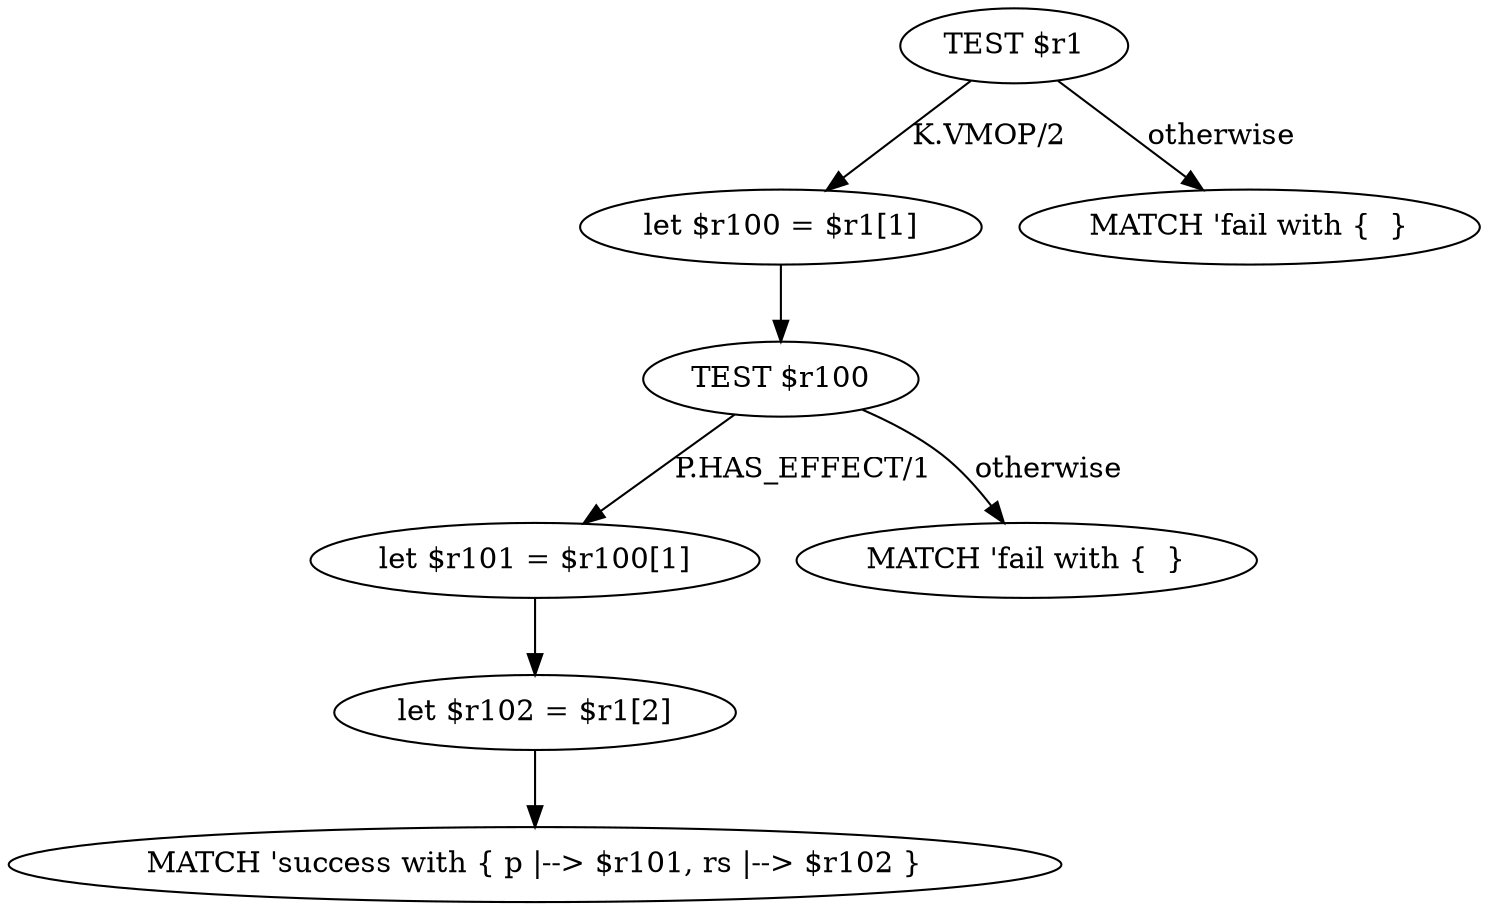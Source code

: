 digraph {
  N0 [label="TEST $r1"]
  N1 [label="let $r100 = $r1[1]"]
  N2 [label="TEST $r100"]
  N3 [label="let $r101 = $r100[1]"]
  N4 [label="let $r102 = $r1[2]"]
  N5 [label="MATCH 'success with { p |--> $r101, rs |--> $r102 }"]
  N4 -> N5 
  N3 -> N4 
  N2 -> N3 [label="P.HAS_EFFECT/1"]
  N6 [label="MATCH 'fail with {  }"]
  N2 -> N6 [label="otherwise"]
  N1 -> N2 
  N0 -> N1 [label="K.VMOP/2"]
  N7 [label="MATCH 'fail with {  }"]
  N0 -> N7 [label="otherwise"]
}
digraph {
  N8 [label="TEST $r1"]
  N9 [label="let $r100 = $r1[3]"]
  N10 [label="TEST $r100"]
  N11 [label="let $r101 = $r1[1]"]
  N12 [label="let $r102 = $r1[2]"]
  N13 [label="let $r103 = $r100[1]"]
  N14 [label="MATCH 'success with { n |--> $r101, e |--> $r102, n' |--> $r103 }"]
  N13 -> N14 
  N12 -> N13 
  N11 -> N12 
  N10 -> N11 [label="K.NAME/1"]
  N15 [label="MATCH 'fail with {  }"]
  N10 -> N15 [label="otherwise"]
  N9 -> N10 
  N8 -> N9 [label="K.LETX/3"]
  N16 [label="MATCH 'fail with {  }"]
  N8 -> N16 [label="otherwise"]
}
digraph {
  N17 [label="TEST $r1"]
  N18 [label="let $r100 = $r1[1]"]
  N19 [label="let $r101 = $r1[2]"]
  N20 [label="MATCH (case prim [(P.HAS_EFFECT p) 's ... with { prim |--> $r100, rs |--> $r101 }"]
  N19 -> N20 
  N18 -> N19 
  N17 -> N18 [label="K.VMOP/2"]
  N21 [label="MATCH 'fail with {  }"]
  N17 -> N21 [label="otherwise"]
}
digraph {
  N22 [label="TEST $r2"]
  N23 [label="let $r100 = $r2[1]"]
  N24 [label="MATCH 'success with { p |--> $r100 }"]
  N23 -> N24 
  N22 -> N23 [label="P.HAS_EFFECT/1"]
  N25 [label="MATCH 'fail with {  }"]
  N22 -> N25 [label="otherwise"]
}
digraph {
  N26 [label="TEST $r1"]
  N27 [label="let $r100 = $r1[1]"]
  N28 [label="let $r101 = $r1[2]"]
  N29 [label="let $r102 = $r1[3]"]
  N30 [label="MATCH (case name [(K.NAME n') 'succes ... with { n |--> $r100, e |--> $r101, name |--> $r102 }"]
  N29 -> N30 
  N28 -> N29 
  N27 -> N28 
  N26 -> N27 [label="K.LETX/3"]
  N31 [label="MATCH 'fail with {  }"]
  N26 -> N31 [label="otherwise"]
}
digraph {
  N32 [label="TEST $r4"]
  N33 [label="let $r100 = $r4[1]"]
  N34 [label="MATCH 'success with { n' |--> $r100 }"]
  N33 -> N34 
  N32 -> N33 [label="K.NAME/1"]
  N35 [label="MATCH 'fail with {  }"]
  N32 -> N35 [label="otherwise"]
}
